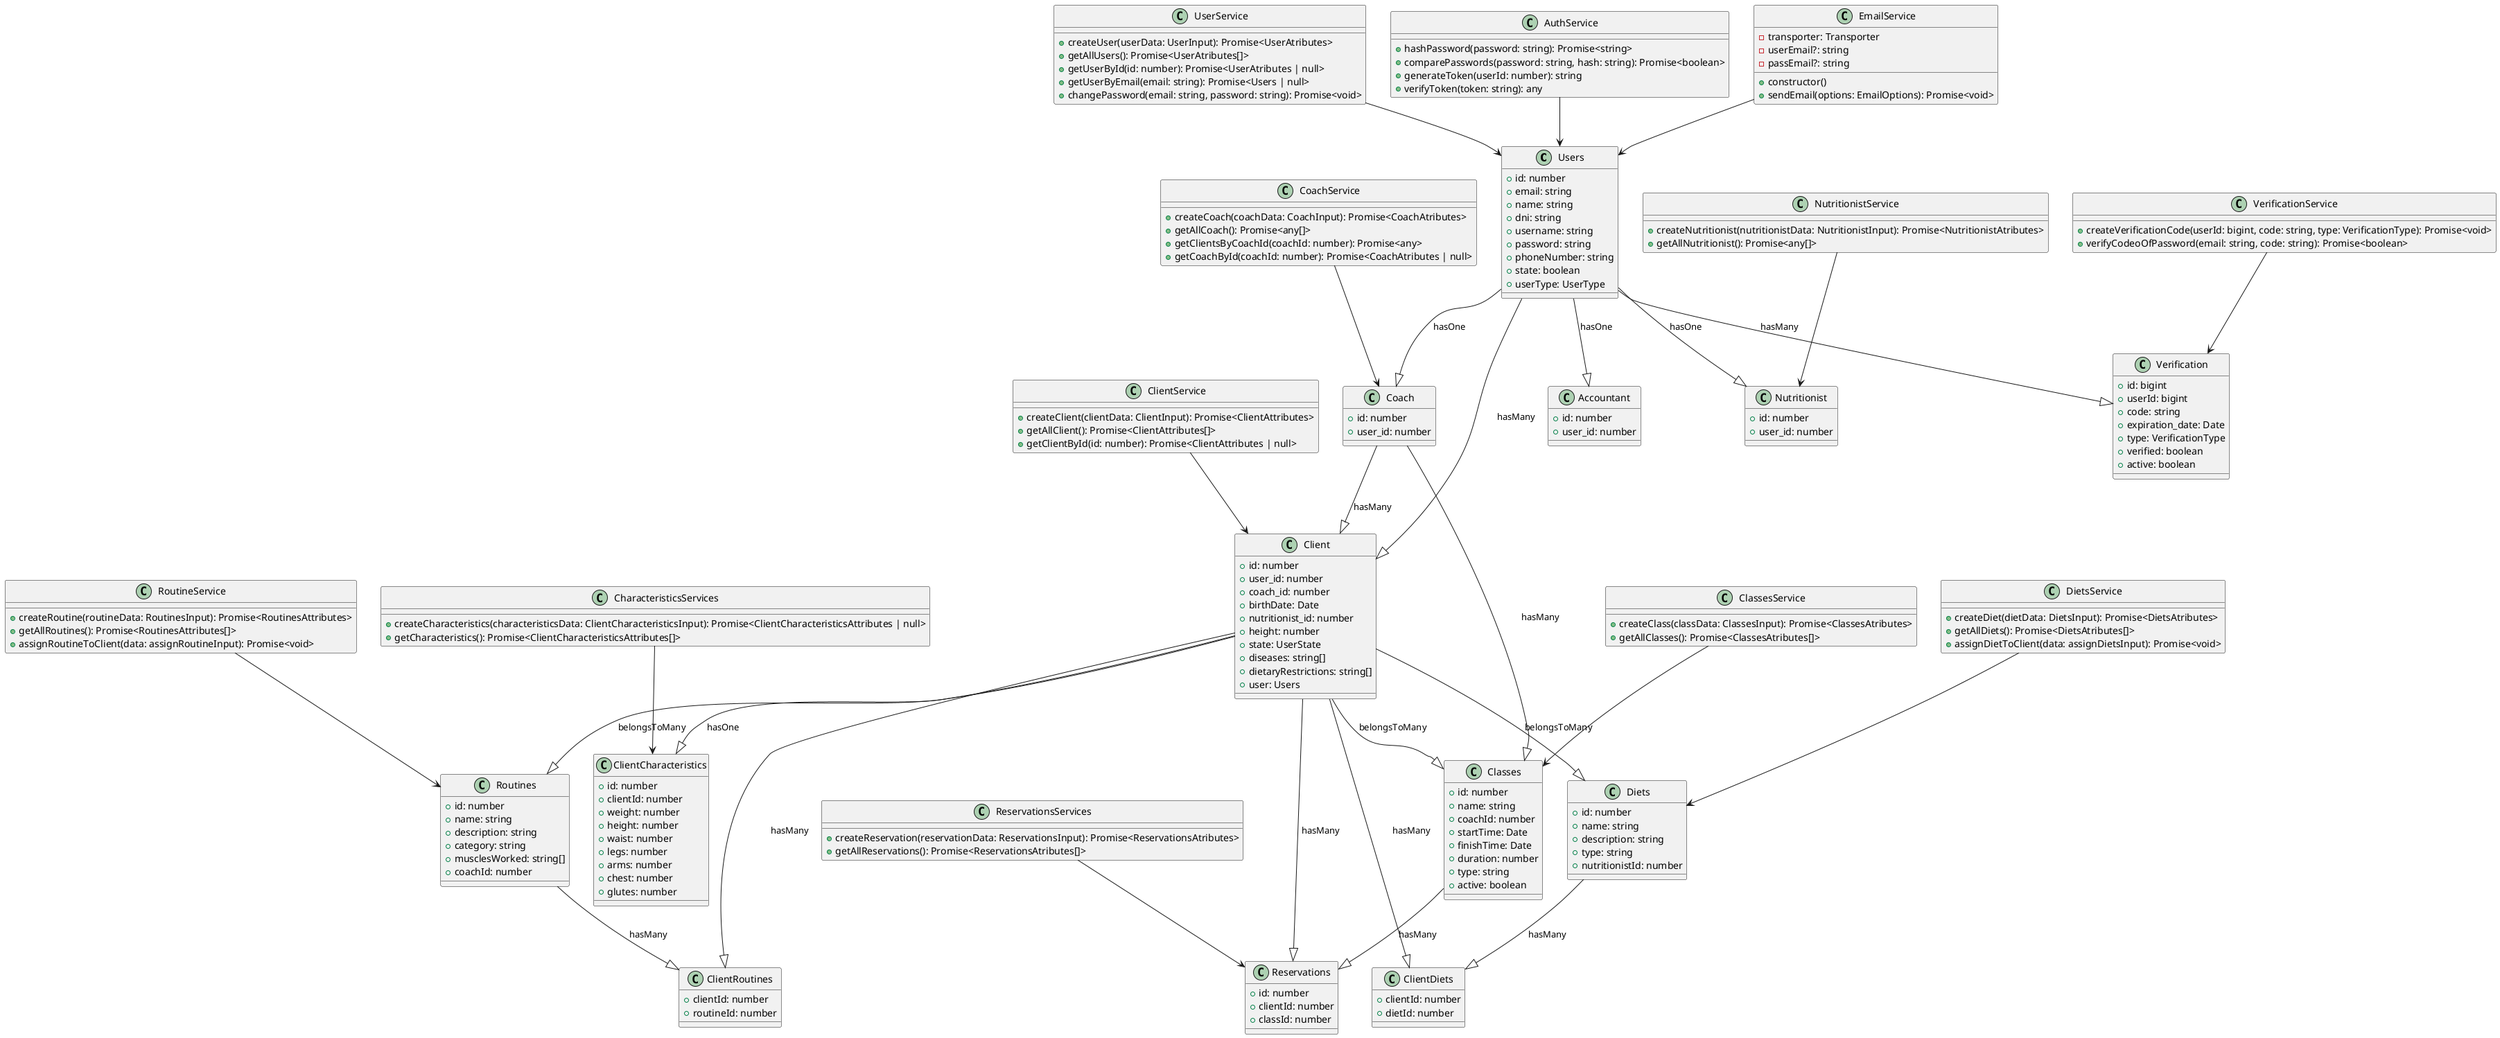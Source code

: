@startuml ClassDiagram
class Users {
    +id: number
    +email: string
    +name: string
    +dni: string
    +username: string
    +password: string
    +phoneNumber: string
    +state: boolean
    +userType: UserType
}

class Client {
    +id: number
    +user_id: number
    +coach_id: number
    +birthDate: Date
    +nutritionist_id: number
    +height: number
    +state: UserState
    +diseases: string[]
    +dietaryRestrictions: string[]
    +user: Users
}

class Coach {
    +id: number
    +user_id: number
}

class Routines {
    +id: number
    +name: string
    +description: string
    +category: string
    +musclesWorked: string[]
    +coachId: number
}

class Verification {
    +id: bigint
    +userId: bigint
    +code: string
    +expiration_date: Date
    +type: VerificationType
    +verified: boolean
    +active: boolean
}

class ClientRoutines {
    +clientId: number
    +routineId: number
}

class Nutritionist {
    +id: number
    +user_id: number
}

class Classes {
    +id: number
    +name: string
    +coachId: number
    +startTime: Date
    +finishTime: Date
    +duration: number
    +type: string
    +active: boolean
}

class ClientCharacteristics {
    +id: number
    +clientId: number
    +weight: number
    +height: number
    +waist: number
    +legs: number
    +arms: number
    +chest: number
    +glutes: number
}

class Accountant {
    +id: number
    +user_id: number
}

class Diets {
    +id: number
    +name: string
    +description: string
    +type: string
    +nutritionistId: number
}

class ClientDiets {
  +clientId: number
  +dietId: number
}

class Reservations {
    +id: number
    +clientId: number
    +classId: number
}

class UserService {
  +createUser(userData: UserInput): Promise<UserAtributes>
  +getAllUsers(): Promise<UserAtributes[]>
  +getUserById(id: number): Promise<UserAtributes | null>
  +getUserByEmail(email: string): Promise<Users | null>
  +changePassword(email: string, password: string): Promise<void>
}

class AuthService {
  +hashPassword(password: string): Promise<string>
  +comparePasswords(password: string, hash: string): Promise<boolean>
  +generateToken(userId: number): string
  +verifyToken(token: string): any
}

class CharacteristicsServices {
  +createCharacteristics(characteristicsData: ClientCharacteristicsInput): Promise<ClientCharacteristicsAttributes | null>
  +getCharacteristics(): Promise<ClientCharacteristicsAttributes[]>
}

class EmailService {
    -transporter: Transporter
    -userEmail?: string
    -passEmail?: string
    +constructor()
    +sendEmail(options: EmailOptions): Promise<void>
}

class VerificationService {
  +createVerificationCode(userId: bigint, code: string, type: VerificationType): Promise<void>
  +verifyCodeoOfPassword(email: string, code: string): Promise<boolean>
}

class RoutineService {
  +createRoutine(routineData: RoutinesInput): Promise<RoutinesAttributes>
  +getAllRoutines(): Promise<RoutinesAttributes[]>
  +assignRoutineToClient(data: assignRoutineInput): Promise<void>
}

class ReservationsServices {
  +createReservation(reservationData: ReservationsInput): Promise<ReservationsAtributes>
  +getAllReservations(): Promise<ReservationsAtributes[]>
}

class NutritionistService {
  +createNutritionist(nutritionistData: NutritionistInput): Promise<NutritionistAtributes>
  +getAllNutritionist(): Promise<any[]>
}

class DietsService {
  +createDiet(dietData: DietsInput): Promise<DietsAtributes>
  +getAllDiets(): Promise<DietsAtributes[]>
  +assignDietToClient(data: assignDietsInput): Promise<void>
}

class CoachService {
  +createCoach(coachData: CoachInput): Promise<CoachAtributes>
  +getAllCoach(): Promise<any[]>
  +getClientsByCoachId(coachId: number): Promise<any>
  +getCoachById(coachId: number): Promise<CoachAtributes | null>
}

class ClientService {
  +createClient(clientData: ClientInput): Promise<ClientAttributes>
  +getAllClient(): Promise<ClientAttributes[]>
  +getClientById(id: number): Promise<ClientAttributes | null>
}

class ClassesService {
  +createClass(classData: ClassesInput): Promise<ClassesAtributes>
  +getAllClasses(): Promise<ClassesAtributes[]>
}

Users --|> Client : hasMany

Coach --|> Client : hasMany

Coach --|> Classes : hasMany

Users --|> Coach : hasOne

Users --|> Accountant : hasOne

Users --|> Nutritionist : hasOne

Users --|> Verification : hasMany

Client --|> Reservations : hasMany
Classes --|> Reservations : hasMany
Client --|> Classes : belongsToMany

Client --|> ClientCharacteristics : hasOne

Client --|> ClientRoutines : hasMany
Routines --|> ClientRoutines : hasMany
Client --|> Routines : belongsToMany

Client --|> ClientDiets : hasMany
Diets --|> ClientDiets : hasMany
Client --|> Diets : belongsToMany


UserService --> Users

AuthService --> Users

CharacteristicsServices --> ClientCharacteristics

EmailService --> Users

VerificationService --> Verification

RoutineService --> Routines

ReservationsServices --> Reservations

NutritionistService --> Nutritionist

DietsService --> Diets

CoachService --> Coach

ClientService --> Client

ClassesService --> Classes

@enduml